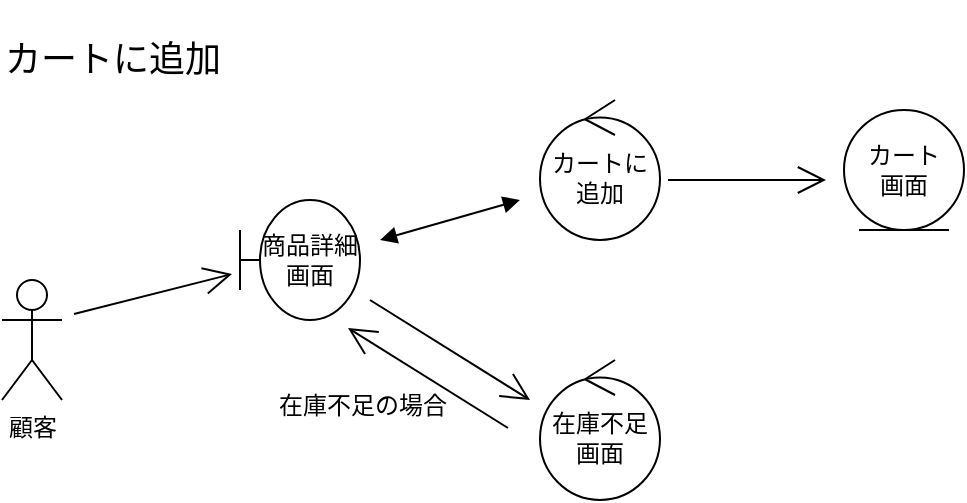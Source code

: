 <mxfile version="28.2.5">
  <diagram id="-teP9IbRkN0PEPyZOTxG" name="ページ1">
    <mxGraphModel dx="1017" dy="460" grid="1" gridSize="10" guides="1" tooltips="1" connect="1" arrows="1" fold="1" page="1" pageScale="1" pageWidth="827" pageHeight="1169" math="0" shadow="0">
      <root>
        <mxCell id="0" />
        <mxCell id="1" parent="0" />
        <mxCell id="sFRxeDE_6suIDNdowpsp-2" value="顧客" style="shape=umlActor;verticalLabelPosition=bottom;verticalAlign=top;html=1;outlineConnect=0;" vertex="1" parent="1">
          <mxGeometry x="41" y="160" width="30" height="60" as="geometry" />
        </mxCell>
        <mxCell id="sFRxeDE_6suIDNdowpsp-5" value="商品詳細画面" style="shape=umlBoundary;whiteSpace=wrap;html=1;" vertex="1" parent="1">
          <mxGeometry x="160" y="120" width="60" height="60" as="geometry" />
        </mxCell>
        <mxCell id="sFRxeDE_6suIDNdowpsp-6" value="" style="endArrow=open;endFill=1;endSize=12;html=1;rounded=0;" edge="1" parent="1">
          <mxGeometry width="160" relative="1" as="geometry">
            <mxPoint x="77" y="177" as="sourcePoint" />
            <mxPoint x="156" y="157" as="targetPoint" />
          </mxGeometry>
        </mxCell>
        <mxCell id="sFRxeDE_6suIDNdowpsp-8" value="カートに&lt;div&gt;追加&lt;/div&gt;" style="ellipse;shape=umlControl;whiteSpace=wrap;html=1;" vertex="1" parent="1">
          <mxGeometry x="310" y="70" width="60" height="70" as="geometry" />
        </mxCell>
        <mxCell id="sFRxeDE_6suIDNdowpsp-9" value="" style="endArrow=open;endFill=1;endSize=12;html=1;rounded=0;" edge="1" parent="1">
          <mxGeometry width="160" relative="1" as="geometry">
            <mxPoint x="225" y="170" as="sourcePoint" />
            <mxPoint x="305" y="220" as="targetPoint" />
          </mxGeometry>
        </mxCell>
        <mxCell id="sFRxeDE_6suIDNdowpsp-10" value="カート&lt;div&gt;画面&lt;/div&gt;" style="ellipse;shape=umlEntity;whiteSpace=wrap;html=1;" vertex="1" parent="1">
          <mxGeometry x="462" y="75" width="60" height="60" as="geometry" />
        </mxCell>
        <mxCell id="sFRxeDE_6suIDNdowpsp-12" value="" style="endArrow=open;endFill=1;endSize=12;html=1;rounded=0;" edge="1" parent="1">
          <mxGeometry width="160" relative="1" as="geometry">
            <mxPoint x="374" y="110" as="sourcePoint" />
            <mxPoint x="453" y="110" as="targetPoint" />
          </mxGeometry>
        </mxCell>
        <mxCell id="sFRxeDE_6suIDNdowpsp-14" value="" style="endArrow=open;endFill=1;endSize=12;html=1;rounded=0;" edge="1" parent="1">
          <mxGeometry width="160" relative="1" as="geometry">
            <mxPoint x="294" y="234" as="sourcePoint" />
            <mxPoint x="214" y="184" as="targetPoint" />
          </mxGeometry>
        </mxCell>
        <mxCell id="sFRxeDE_6suIDNdowpsp-15" value="&lt;span style=&quot;font-weight: normal;&quot;&gt;&lt;font style=&quot;font-size: 18px;&quot;&gt;カートに追加&lt;/font&gt;&lt;/span&gt;" style="text;align=center;fontStyle=1;verticalAlign=middle;spacingLeft=3;spacingRight=3;strokeColor=none;rotatable=0;points=[[0,0.5],[1,0.5]];portConstraint=eastwest;html=1;" vertex="1" parent="1">
          <mxGeometry x="41" y="20" width="109" height="60" as="geometry" />
        </mxCell>
        <mxCell id="sFRxeDE_6suIDNdowpsp-16" value="" style="endArrow=block;startArrow=block;endFill=1;startFill=1;html=1;rounded=0;" edge="1" parent="1">
          <mxGeometry width="160" relative="1" as="geometry">
            <mxPoint x="230" y="140" as="sourcePoint" />
            <mxPoint x="300" y="120" as="targetPoint" />
          </mxGeometry>
        </mxCell>
        <mxCell id="sFRxeDE_6suIDNdowpsp-18" value="在庫不足画面" style="ellipse;shape=umlControl;whiteSpace=wrap;html=1;" vertex="1" parent="1">
          <mxGeometry x="310" y="200" width="60" height="70" as="geometry" />
        </mxCell>
        <mxCell id="sFRxeDE_6suIDNdowpsp-19" value="&lt;span style=&quot;font-weight: normal;&quot;&gt;在庫不足の場合&lt;/span&gt;" style="text;align=center;fontStyle=1;verticalAlign=middle;spacingLeft=3;spacingRight=3;strokeColor=none;rotatable=0;points=[[0,0.5],[1,0.5]];portConstraint=eastwest;html=1;" vertex="1" parent="1">
          <mxGeometry x="181" y="210" width="80" height="26" as="geometry" />
        </mxCell>
      </root>
    </mxGraphModel>
  </diagram>
</mxfile>
